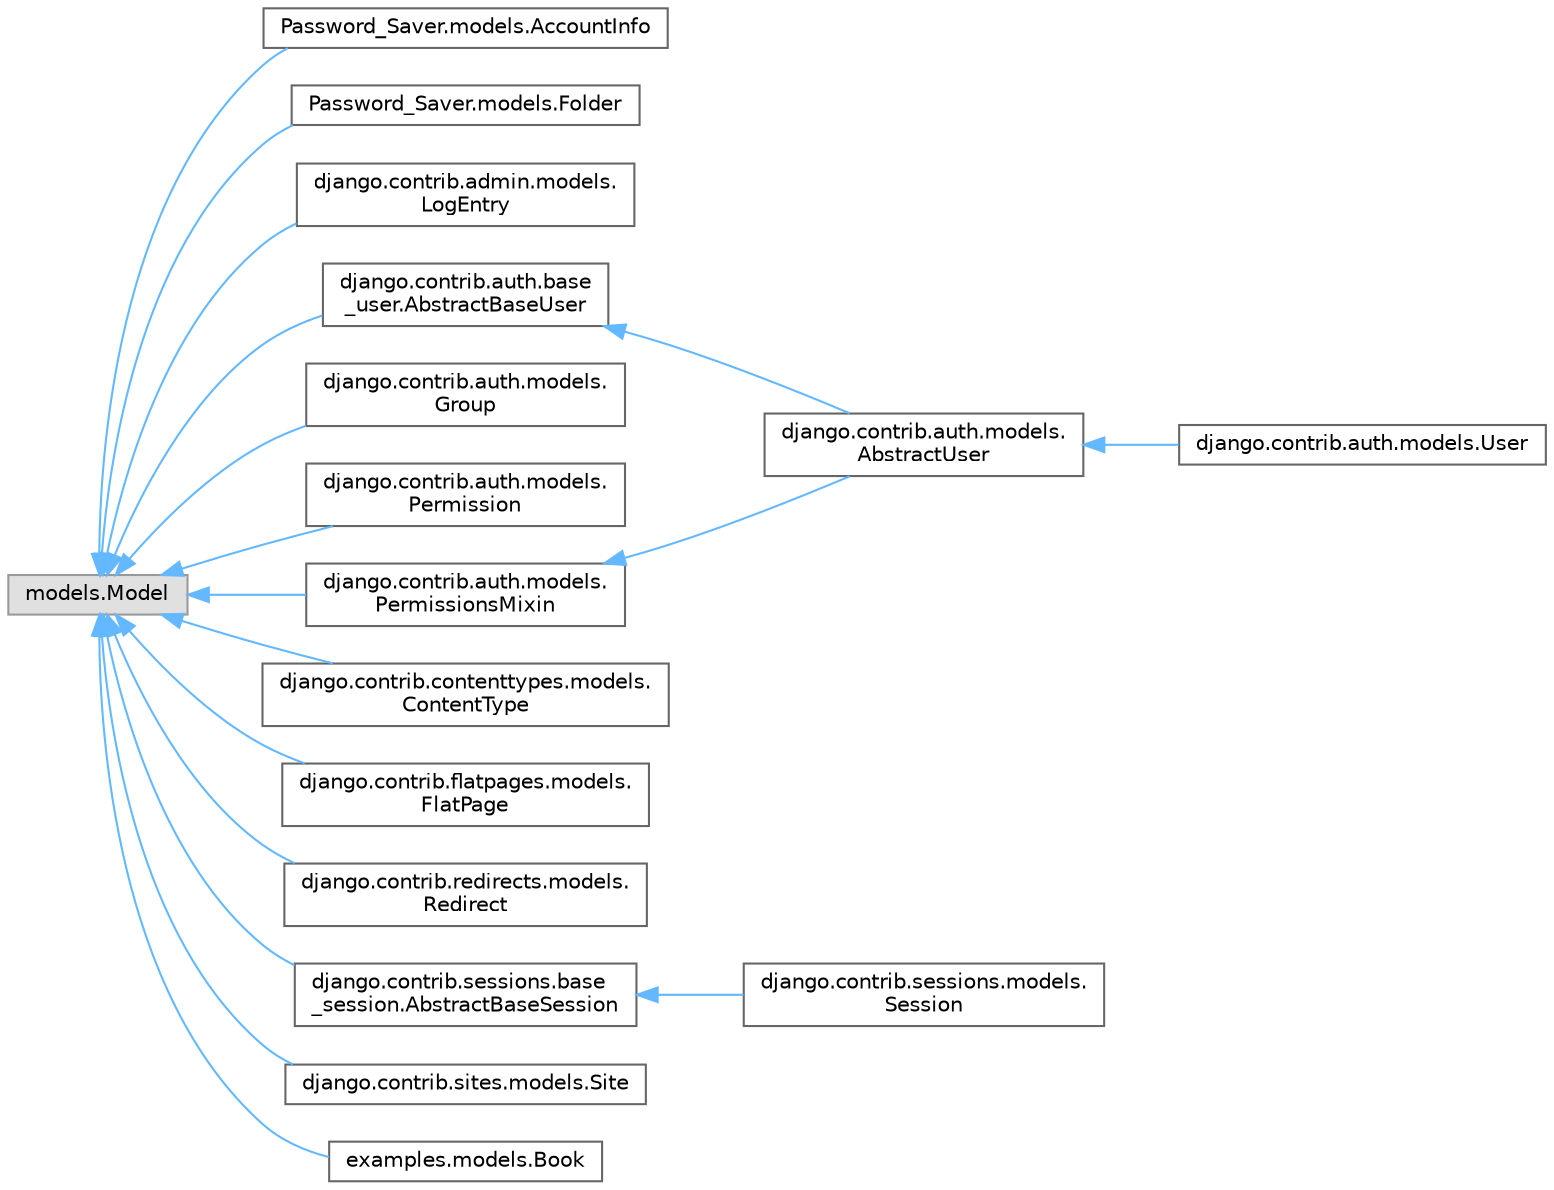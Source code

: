 digraph "Graphical Class Hierarchy"
{
 // LATEX_PDF_SIZE
  bgcolor="transparent";
  edge [fontname=Helvetica,fontsize=10,labelfontname=Helvetica,labelfontsize=10];
  node [fontname=Helvetica,fontsize=10,shape=box,height=0.2,width=0.4];
  rankdir="LR";
  Node0 [id="Node000000",label="models.Model",height=0.2,width=0.4,color="grey60", fillcolor="#E0E0E0", style="filled",tooltip=" "];
  Node0 -> Node1 [id="edge2043_Node000000_Node000001",dir="back",color="steelblue1",style="solid",tooltip=" "];
  Node1 [id="Node000001",label="Password_Saver.models.AccountInfo",height=0.2,width=0.4,color="grey40", fillcolor="white", style="filled",URL="$class_password___saver_1_1models_1_1_account_info.html",tooltip=" "];
  Node0 -> Node2 [id="edge2044_Node000000_Node000002",dir="back",color="steelblue1",style="solid",tooltip=" "];
  Node2 [id="Node000002",label="Password_Saver.models.Folder",height=0.2,width=0.4,color="grey40", fillcolor="white", style="filled",URL="$class_password___saver_1_1models_1_1_folder.html",tooltip=" "];
  Node0 -> Node3 [id="edge2045_Node000000_Node000003",dir="back",color="steelblue1",style="solid",tooltip=" "];
  Node3 [id="Node000003",label="django.contrib.admin.models.\lLogEntry",height=0.2,width=0.4,color="grey40", fillcolor="white", style="filled",URL="$classdjango_1_1contrib_1_1admin_1_1models_1_1_log_entry.html",tooltip=" "];
  Node0 -> Node4 [id="edge2046_Node000000_Node000004",dir="back",color="steelblue1",style="solid",tooltip=" "];
  Node4 [id="Node000004",label="django.contrib.auth.base\l_user.AbstractBaseUser",height=0.2,width=0.4,color="grey40", fillcolor="white", style="filled",URL="$classdjango_1_1contrib_1_1auth_1_1base__user_1_1_abstract_base_user.html",tooltip=" "];
  Node4 -> Node5 [id="edge2047_Node000004_Node000005",dir="back",color="steelblue1",style="solid",tooltip=" "];
  Node5 [id="Node000005",label="django.contrib.auth.models.\lAbstractUser",height=0.2,width=0.4,color="grey40", fillcolor="white", style="filled",URL="$classdjango_1_1contrib_1_1auth_1_1models_1_1_abstract_user.html",tooltip=" "];
  Node5 -> Node6 [id="edge2048_Node000005_Node000006",dir="back",color="steelblue1",style="solid",tooltip=" "];
  Node6 [id="Node000006",label="django.contrib.auth.models.User",height=0.2,width=0.4,color="grey40", fillcolor="white", style="filled",URL="$classdjango_1_1contrib_1_1auth_1_1models_1_1_user.html",tooltip=" "];
  Node0 -> Node8 [id="edge2049_Node000000_Node000008",dir="back",color="steelblue1",style="solid",tooltip=" "];
  Node8 [id="Node000008",label="django.contrib.auth.models.\lGroup",height=0.2,width=0.4,color="grey40", fillcolor="white", style="filled",URL="$classdjango_1_1contrib_1_1auth_1_1models_1_1_group.html",tooltip=" "];
  Node0 -> Node9 [id="edge2050_Node000000_Node000009",dir="back",color="steelblue1",style="solid",tooltip=" "];
  Node9 [id="Node000009",label="django.contrib.auth.models.\lPermission",height=0.2,width=0.4,color="grey40", fillcolor="white", style="filled",URL="$classdjango_1_1contrib_1_1auth_1_1models_1_1_permission.html",tooltip=" "];
  Node0 -> Node7 [id="edge2051_Node000000_Node000007",dir="back",color="steelblue1",style="solid",tooltip=" "];
  Node7 [id="Node000007",label="django.contrib.auth.models.\lPermissionsMixin",height=0.2,width=0.4,color="grey40", fillcolor="white", style="filled",URL="$classdjango_1_1contrib_1_1auth_1_1models_1_1_permissions_mixin.html",tooltip=" "];
  Node7 -> Node5 [id="edge2052_Node000007_Node000005",dir="back",color="steelblue1",style="solid",tooltip=" "];
  Node0 -> Node10 [id="edge2053_Node000000_Node000010",dir="back",color="steelblue1",style="solid",tooltip=" "];
  Node10 [id="Node000010",label="django.contrib.contenttypes.models.\lContentType",height=0.2,width=0.4,color="grey40", fillcolor="white", style="filled",URL="$classdjango_1_1contrib_1_1contenttypes_1_1models_1_1_content_type.html",tooltip=" "];
  Node0 -> Node11 [id="edge2054_Node000000_Node000011",dir="back",color="steelblue1",style="solid",tooltip=" "];
  Node11 [id="Node000011",label="django.contrib.flatpages.models.\lFlatPage",height=0.2,width=0.4,color="grey40", fillcolor="white", style="filled",URL="$classdjango_1_1contrib_1_1flatpages_1_1models_1_1_flat_page.html",tooltip=" "];
  Node0 -> Node12 [id="edge2055_Node000000_Node000012",dir="back",color="steelblue1",style="solid",tooltip=" "];
  Node12 [id="Node000012",label="django.contrib.redirects.models.\lRedirect",height=0.2,width=0.4,color="grey40", fillcolor="white", style="filled",URL="$classdjango_1_1contrib_1_1redirects_1_1models_1_1_redirect.html",tooltip=" "];
  Node0 -> Node13 [id="edge2056_Node000000_Node000013",dir="back",color="steelblue1",style="solid",tooltip=" "];
  Node13 [id="Node000013",label="django.contrib.sessions.base\l_session.AbstractBaseSession",height=0.2,width=0.4,color="grey40", fillcolor="white", style="filled",URL="$classdjango_1_1contrib_1_1sessions_1_1base__session_1_1_abstract_base_session.html",tooltip=" "];
  Node13 -> Node14 [id="edge2057_Node000013_Node000014",dir="back",color="steelblue1",style="solid",tooltip=" "];
  Node14 [id="Node000014",label="django.contrib.sessions.models.\lSession",height=0.2,width=0.4,color="grey40", fillcolor="white", style="filled",URL="$classdjango_1_1contrib_1_1sessions_1_1models_1_1_session.html",tooltip=" "];
  Node0 -> Node15 [id="edge2058_Node000000_Node000015",dir="back",color="steelblue1",style="solid",tooltip=" "];
  Node15 [id="Node000015",label="django.contrib.sites.models.Site",height=0.2,width=0.4,color="grey40", fillcolor="white", style="filled",URL="$classdjango_1_1contrib_1_1sites_1_1models_1_1_site.html",tooltip=" "];
  Node0 -> Node16 [id="edge2059_Node000000_Node000016",dir="back",color="steelblue1",style="solid",tooltip=" "];
  Node16 [id="Node000016",label="examples.models.Book",height=0.2,width=0.4,color="grey40", fillcolor="white", style="filled",URL="$classexamples_1_1models_1_1_book.html",tooltip=" "];
}
